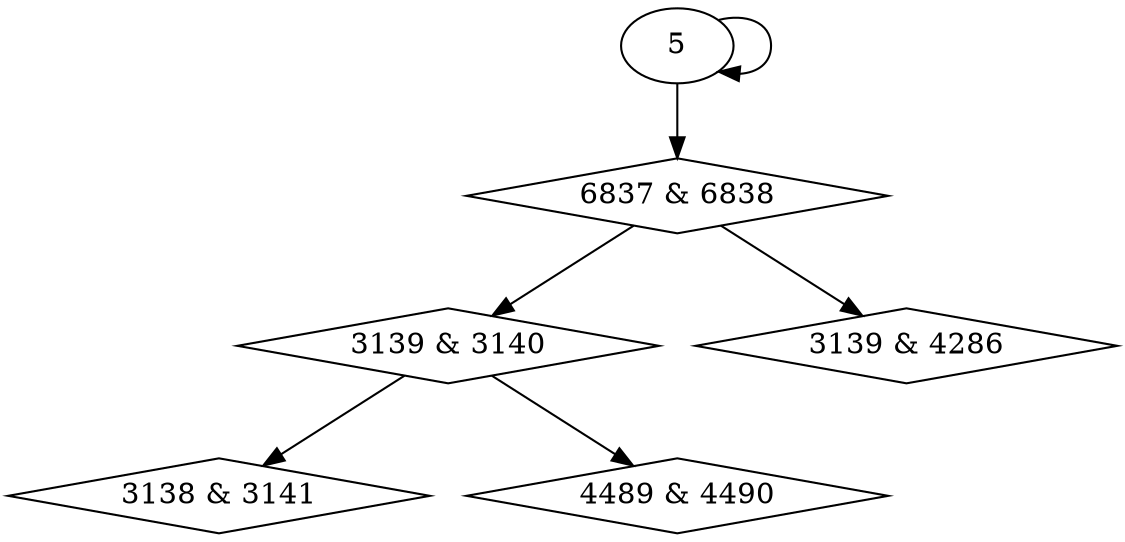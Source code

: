 digraph {
0 [label = "3138 & 3141", shape = diamond];
1 [label = "3139 & 3140", shape = diamond];
2 [label = "3139 & 4286", shape = diamond];
3 [label = "4489 & 4490", shape = diamond];
4 [label = "6837 & 6838", shape = diamond];
1 -> 0;
4 -> 1;
4 -> 2;
1 -> 3;
5 -> 4;
5 -> 5;
}
